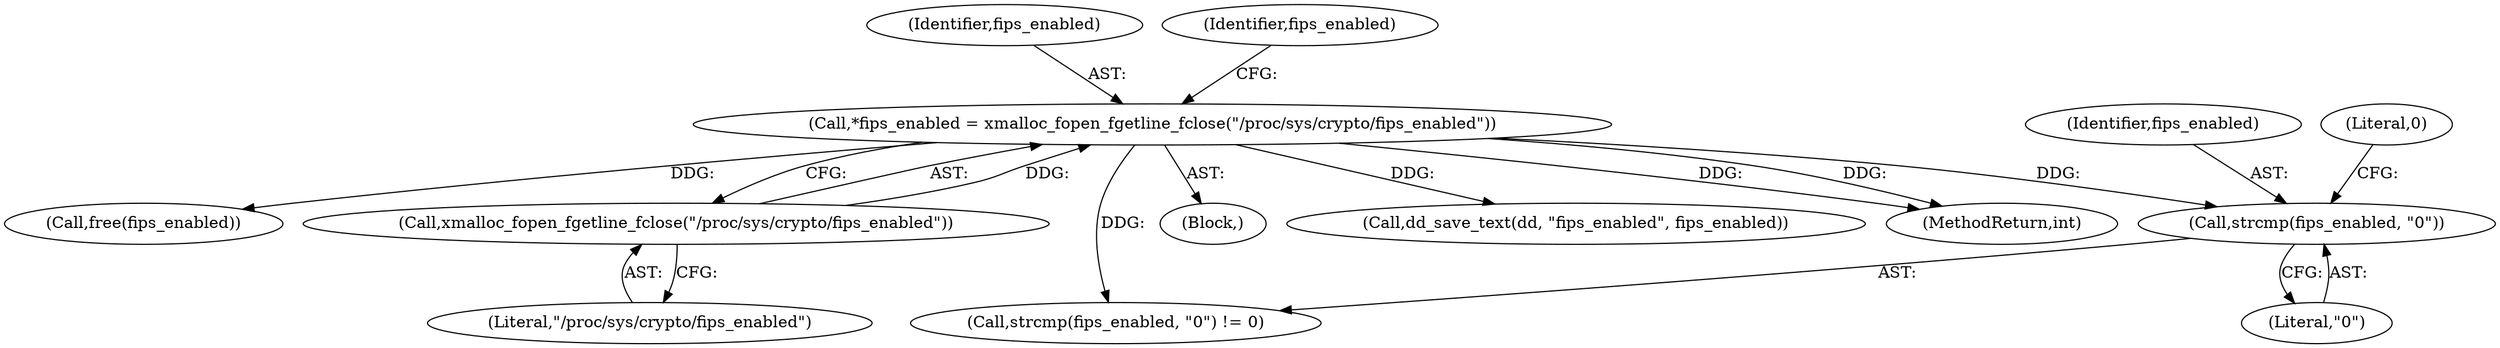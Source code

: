 digraph "0_abrt_3c1b60cfa62d39e5fff5a53a5bc53dae189e740e@API" {
"1001077" [label="(Call,strcmp(fips_enabled, \"0\"))"];
"1001068" [label="(Call,*fips_enabled = xmalloc_fopen_fgetline_fclose(\"/proc/sys/crypto/fips_enabled\"))"];
"1001070" [label="(Call,xmalloc_fopen_fgetline_fclose(\"/proc/sys/crypto/fips_enabled\"))"];
"1001447" [label="(MethodReturn,int)"];
"1001070" [label="(Call,xmalloc_fopen_fgetline_fclose(\"/proc/sys/crypto/fips_enabled\"))"];
"1001069" [label="(Identifier,fips_enabled)"];
"1001085" [label="(Call,free(fips_enabled))"];
"1001077" [label="(Call,strcmp(fips_enabled, \"0\"))"];
"1001076" [label="(Call,strcmp(fips_enabled, \"0\") != 0)"];
"1001079" [label="(Literal,\"0\")"];
"1001078" [label="(Identifier,fips_enabled)"];
"1000783" [label="(Block,)"];
"1001081" [label="(Call,dd_save_text(dd, \"fips_enabled\", fips_enabled))"];
"1001080" [label="(Literal,0)"];
"1001071" [label="(Literal,\"/proc/sys/crypto/fips_enabled\")"];
"1001073" [label="(Identifier,fips_enabled)"];
"1001068" [label="(Call,*fips_enabled = xmalloc_fopen_fgetline_fclose(\"/proc/sys/crypto/fips_enabled\"))"];
"1001077" -> "1001076"  [label="AST: "];
"1001077" -> "1001079"  [label="CFG: "];
"1001078" -> "1001077"  [label="AST: "];
"1001079" -> "1001077"  [label="AST: "];
"1001080" -> "1001077"  [label="CFG: "];
"1001068" -> "1001077"  [label="DDG: "];
"1001068" -> "1000783"  [label="AST: "];
"1001068" -> "1001070"  [label="CFG: "];
"1001069" -> "1001068"  [label="AST: "];
"1001070" -> "1001068"  [label="AST: "];
"1001073" -> "1001068"  [label="CFG: "];
"1001068" -> "1001447"  [label="DDG: "];
"1001068" -> "1001447"  [label="DDG: "];
"1001070" -> "1001068"  [label="DDG: "];
"1001068" -> "1001076"  [label="DDG: "];
"1001068" -> "1001081"  [label="DDG: "];
"1001068" -> "1001085"  [label="DDG: "];
"1001070" -> "1001071"  [label="CFG: "];
"1001071" -> "1001070"  [label="AST: "];
}
